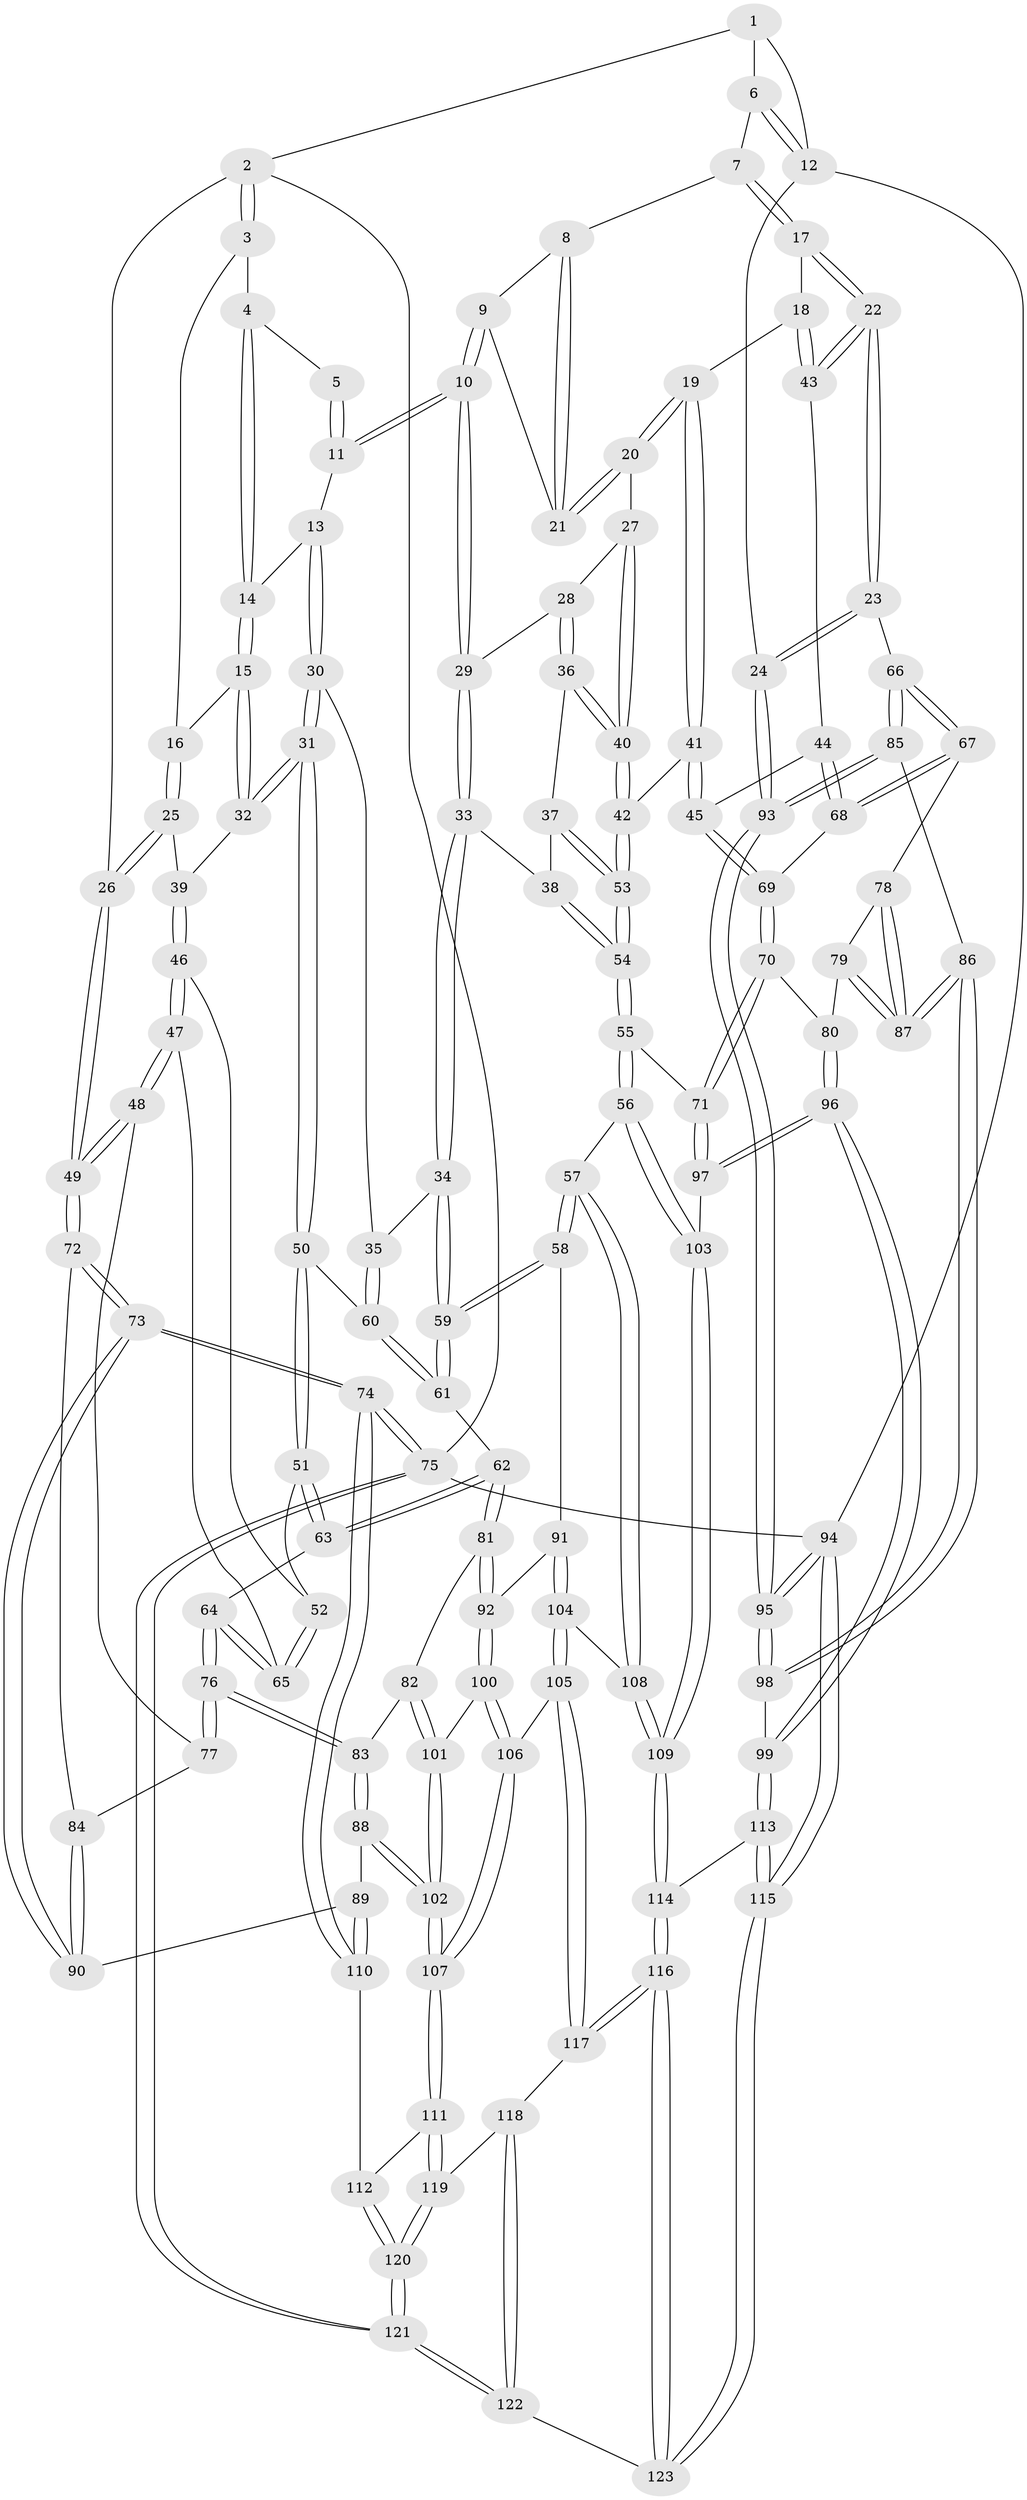 // coarse degree distribution, {5: 0.08064516129032258, 4: 0.22580645161290322, 2: 0.0967741935483871, 3: 0.5645161290322581, 6: 0.03225806451612903}
// Generated by graph-tools (version 1.1) at 2025/54/03/04/25 22:54:33]
// undirected, 123 vertices, 304 edges
graph export_dot {
  node [color=gray90,style=filled];
  1 [pos="+0.7413519841394454+0"];
  2 [pos="+0+0"];
  3 [pos="+0+0"];
  4 [pos="+0.1357945117750625+0"];
  5 [pos="+0.4720799117417205+0"];
  6 [pos="+0.7639039998820994+0"];
  7 [pos="+0.7644352133234134+0.05947133754581097"];
  8 [pos="+0.7222300305059892+0.0945407305162049"];
  9 [pos="+0.5741455287333629+0.171178105727315"];
  10 [pos="+0.5123795351027465+0.18833511024975474"];
  11 [pos="+0.48620623950505965+0.1697139327721171"];
  12 [pos="+1+0.2537919935501237"];
  13 [pos="+0.3765887222046514+0.20474314302512606"];
  14 [pos="+0.3259923864769904+0.18306582924402032"];
  15 [pos="+0.2088321443700637+0.25079311043920405"];
  16 [pos="+0.14905323799752115+0.1710577906215377"];
  17 [pos="+0.7769921929773643+0.07957008494404645"];
  18 [pos="+0.7565195242270838+0.294655450469383"];
  19 [pos="+0.7503889239266347+0.29772649002756363"];
  20 [pos="+0.6799356898877527+0.28116103166480033"];
  21 [pos="+0.6736771011259155+0.24305121687340592"];
  22 [pos="+1+0.32501742252894844"];
  23 [pos="+1+0.34015822295057846"];
  24 [pos="+1+0.34013134363172215"];
  25 [pos="+0.05904680704371628+0.28787181901007697"];
  26 [pos="+0+0.010286191868294239"];
  27 [pos="+0.6539455288226788+0.2924776006881737"];
  28 [pos="+0.5622276375473436+0.25662653377315453"];
  29 [pos="+0.5145182854999041+0.1952474460792753"];
  30 [pos="+0.3679879787899024+0.2764763409378559"];
  31 [pos="+0.24753166950735597+0.3759147798277482"];
  32 [pos="+0.19643580230437918+0.3080210118858999"];
  33 [pos="+0.46431460155275545+0.37464756810787625"];
  34 [pos="+0.42994355206451473+0.38202065518082257"];
  35 [pos="+0.4287128401845656+0.3819636184884576"];
  36 [pos="+0.565002572900788+0.36611310124105295"];
  37 [pos="+0.5476232231895782+0.37588062216336415"];
  38 [pos="+0.4775458723092502+0.3798476410943531"];
  39 [pos="+0.09336498682959019+0.3238052198732722"];
  40 [pos="+0.6271909319297274+0.37792259644079246"];
  41 [pos="+0.7107906261191392+0.43417439953619"];
  42 [pos="+0.6725138034030791+0.4349262359048475"];
  43 [pos="+0.9638649882851451+0.3427096533488445"];
  44 [pos="+0.9193393628176701+0.36971233240727597"];
  45 [pos="+0.7165990580285698+0.4380081739959837"];
  46 [pos="+0.06050127232144088+0.4149924457538324"];
  47 [pos="+0.031581779187240554+0.4631874960830765"];
  48 [pos="+0+0.4740477381287784"];
  49 [pos="+0+0.47052416858754165"];
  50 [pos="+0.24878757317822572+0.38172300609605786"];
  51 [pos="+0.24633454135315028+0.3902185588719052"];
  52 [pos="+0.18926462364679225+0.4073853307481035"];
  53 [pos="+0.5763791053199374+0.5309917284604198"];
  54 [pos="+0.5522657819482936+0.5706699146920763"];
  55 [pos="+0.5463788203446164+0.5885030954612107"];
  56 [pos="+0.5059657430557662+0.6155417371284572"];
  57 [pos="+0.5023611060699833+0.617229193190125"];
  58 [pos="+0.49582342323177747+0.6139112426065926"];
  59 [pos="+0.49562183606396465+0.6137818385454415"];
  60 [pos="+0.39120220893746266+0.4077151499032002"];
  61 [pos="+0.36409010957333526+0.5526501265499767"];
  62 [pos="+0.30542448672159256+0.5554042719818583"];
  63 [pos="+0.24425801761180285+0.48267365601714257"];
  64 [pos="+0.11187747205377764+0.5243884549884429"];
  65 [pos="+0.07457275525837384+0.49223885396470257"];
  66 [pos="+0.9280748159755421+0.5386208571303451"];
  67 [pos="+0.8527605394716133+0.5502117703227388"];
  68 [pos="+0.7833511822830039+0.5201351154922317"];
  69 [pos="+0.7674290748927314+0.5199446621409304"];
  70 [pos="+0.726885316795301+0.5929905856637553"];
  71 [pos="+0.6222981607876574+0.6063825010347788"];
  72 [pos="+0+0.5435375401217575"];
  73 [pos="+0+0.7564731803207452"];
  74 [pos="+0+1"];
  75 [pos="+0+1"];
  76 [pos="+0.1236113942146874+0.6240663919410051"];
  77 [pos="+0.02814677588199419+0.6010419659009745"];
  78 [pos="+0.8407379624823965+0.5957563820181113"];
  79 [pos="+0.7517178770329861+0.6195096428162506"];
  80 [pos="+0.7447100286972028+0.6171927669682109"];
  81 [pos="+0.26131163484071673+0.6227999137602183"];
  82 [pos="+0.23236672950652698+0.6345708156914759"];
  83 [pos="+0.12883275046470438+0.6384880827322098"];
  84 [pos="+0.014589261806953645+0.617880335150375"];
  85 [pos="+0.9120815009733597+0.6790782302496139"];
  86 [pos="+0.8543403827164853+0.6825400590150916"];
  87 [pos="+0.8473800361312552+0.6725993165743692"];
  88 [pos="+0.09613359545479032+0.7045048681567412"];
  89 [pos="+0.06359976207384656+0.7198222667787856"];
  90 [pos="+0.019856651580415403+0.7183668373197639"];
  91 [pos="+0.30582677037529765+0.6917464379511398"];
  92 [pos="+0.3023861858155423+0.6912891068489692"];
  93 [pos="+1+0.9142580302993017"];
  94 [pos="+1+1"];
  95 [pos="+1+0.9613049850039344"];
  96 [pos="+0.7355676681577175+0.7806261782253853"];
  97 [pos="+0.7277220921760468+0.7787666252350042"];
  98 [pos="+0.7855298670245048+0.7696910246523251"];
  99 [pos="+0.743151132195707+0.7855208585547669"];
  100 [pos="+0.2928755509738294+0.7258695214303764"];
  101 [pos="+0.22701735920918215+0.7321483864028501"];
  102 [pos="+0.1911389485883838+0.785692456657357"];
  103 [pos="+0.6871175701342018+0.7826026532319255"];
  104 [pos="+0.4657699845463646+0.7732936412115804"];
  105 [pos="+0.3899795270831552+0.8204419811974362"];
  106 [pos="+0.30816637451631634+0.8017143324632835"];
  107 [pos="+0.21101933123383784+0.8328505025933727"];
  108 [pos="+0.46941834799426696+0.7718267176573381"];
  109 [pos="+0.5399830936800637+0.8411506278194483"];
  110 [pos="+0.07171258106251503+0.8394623638292932"];
  111 [pos="+0.20364919412218854+0.8529806185743323"];
  112 [pos="+0.14223152393947416+0.8806262613287161"];
  113 [pos="+0.7491670295819003+0.8425546257624484"];
  114 [pos="+0.5744790631074076+1"];
  115 [pos="+1+1"];
  116 [pos="+0.5649000792125684+1"];
  117 [pos="+0.3837091614061489+0.845206619533433"];
  118 [pos="+0.3311584779754848+0.9665987437569419"];
  119 [pos="+0.24772188195100503+0.9244686312367282"];
  120 [pos="+0+1"];
  121 [pos="+0+1"];
  122 [pos="+0.42712985955117816+1"];
  123 [pos="+0.5631749153342697+1"];
  1 -- 2;
  1 -- 6;
  1 -- 12;
  2 -- 3;
  2 -- 3;
  2 -- 26;
  2 -- 75;
  3 -- 4;
  3 -- 16;
  4 -- 5;
  4 -- 14;
  4 -- 14;
  5 -- 11;
  5 -- 11;
  6 -- 7;
  6 -- 12;
  6 -- 12;
  7 -- 8;
  7 -- 17;
  7 -- 17;
  8 -- 9;
  8 -- 21;
  8 -- 21;
  9 -- 10;
  9 -- 10;
  9 -- 21;
  10 -- 11;
  10 -- 11;
  10 -- 29;
  10 -- 29;
  11 -- 13;
  12 -- 24;
  12 -- 94;
  13 -- 14;
  13 -- 30;
  13 -- 30;
  14 -- 15;
  14 -- 15;
  15 -- 16;
  15 -- 32;
  15 -- 32;
  16 -- 25;
  16 -- 25;
  17 -- 18;
  17 -- 22;
  17 -- 22;
  18 -- 19;
  18 -- 43;
  18 -- 43;
  19 -- 20;
  19 -- 20;
  19 -- 41;
  19 -- 41;
  20 -- 21;
  20 -- 21;
  20 -- 27;
  22 -- 23;
  22 -- 23;
  22 -- 43;
  22 -- 43;
  23 -- 24;
  23 -- 24;
  23 -- 66;
  24 -- 93;
  24 -- 93;
  25 -- 26;
  25 -- 26;
  25 -- 39;
  26 -- 49;
  26 -- 49;
  27 -- 28;
  27 -- 40;
  27 -- 40;
  28 -- 29;
  28 -- 36;
  28 -- 36;
  29 -- 33;
  29 -- 33;
  30 -- 31;
  30 -- 31;
  30 -- 35;
  31 -- 32;
  31 -- 32;
  31 -- 50;
  31 -- 50;
  32 -- 39;
  33 -- 34;
  33 -- 34;
  33 -- 38;
  34 -- 35;
  34 -- 59;
  34 -- 59;
  35 -- 60;
  35 -- 60;
  36 -- 37;
  36 -- 40;
  36 -- 40;
  37 -- 38;
  37 -- 53;
  37 -- 53;
  38 -- 54;
  38 -- 54;
  39 -- 46;
  39 -- 46;
  40 -- 42;
  40 -- 42;
  41 -- 42;
  41 -- 45;
  41 -- 45;
  42 -- 53;
  42 -- 53;
  43 -- 44;
  44 -- 45;
  44 -- 68;
  44 -- 68;
  45 -- 69;
  45 -- 69;
  46 -- 47;
  46 -- 47;
  46 -- 52;
  47 -- 48;
  47 -- 48;
  47 -- 65;
  48 -- 49;
  48 -- 49;
  48 -- 77;
  49 -- 72;
  49 -- 72;
  50 -- 51;
  50 -- 51;
  50 -- 60;
  51 -- 52;
  51 -- 63;
  51 -- 63;
  52 -- 65;
  52 -- 65;
  53 -- 54;
  53 -- 54;
  54 -- 55;
  54 -- 55;
  55 -- 56;
  55 -- 56;
  55 -- 71;
  56 -- 57;
  56 -- 103;
  56 -- 103;
  57 -- 58;
  57 -- 58;
  57 -- 108;
  57 -- 108;
  58 -- 59;
  58 -- 59;
  58 -- 91;
  59 -- 61;
  59 -- 61;
  60 -- 61;
  60 -- 61;
  61 -- 62;
  62 -- 63;
  62 -- 63;
  62 -- 81;
  62 -- 81;
  63 -- 64;
  64 -- 65;
  64 -- 65;
  64 -- 76;
  64 -- 76;
  66 -- 67;
  66 -- 67;
  66 -- 85;
  66 -- 85;
  67 -- 68;
  67 -- 68;
  67 -- 78;
  68 -- 69;
  69 -- 70;
  69 -- 70;
  70 -- 71;
  70 -- 71;
  70 -- 80;
  71 -- 97;
  71 -- 97;
  72 -- 73;
  72 -- 73;
  72 -- 84;
  73 -- 74;
  73 -- 74;
  73 -- 90;
  73 -- 90;
  74 -- 75;
  74 -- 75;
  74 -- 110;
  74 -- 110;
  75 -- 121;
  75 -- 121;
  75 -- 94;
  76 -- 77;
  76 -- 77;
  76 -- 83;
  76 -- 83;
  77 -- 84;
  78 -- 79;
  78 -- 87;
  78 -- 87;
  79 -- 80;
  79 -- 87;
  79 -- 87;
  80 -- 96;
  80 -- 96;
  81 -- 82;
  81 -- 92;
  81 -- 92;
  82 -- 83;
  82 -- 101;
  82 -- 101;
  83 -- 88;
  83 -- 88;
  84 -- 90;
  84 -- 90;
  85 -- 86;
  85 -- 93;
  85 -- 93;
  86 -- 87;
  86 -- 87;
  86 -- 98;
  86 -- 98;
  88 -- 89;
  88 -- 102;
  88 -- 102;
  89 -- 90;
  89 -- 110;
  89 -- 110;
  91 -- 92;
  91 -- 104;
  91 -- 104;
  92 -- 100;
  92 -- 100;
  93 -- 95;
  93 -- 95;
  94 -- 95;
  94 -- 95;
  94 -- 115;
  94 -- 115;
  95 -- 98;
  95 -- 98;
  96 -- 97;
  96 -- 97;
  96 -- 99;
  96 -- 99;
  97 -- 103;
  98 -- 99;
  99 -- 113;
  99 -- 113;
  100 -- 101;
  100 -- 106;
  100 -- 106;
  101 -- 102;
  101 -- 102;
  102 -- 107;
  102 -- 107;
  103 -- 109;
  103 -- 109;
  104 -- 105;
  104 -- 105;
  104 -- 108;
  105 -- 106;
  105 -- 117;
  105 -- 117;
  106 -- 107;
  106 -- 107;
  107 -- 111;
  107 -- 111;
  108 -- 109;
  108 -- 109;
  109 -- 114;
  109 -- 114;
  110 -- 112;
  111 -- 112;
  111 -- 119;
  111 -- 119;
  112 -- 120;
  112 -- 120;
  113 -- 114;
  113 -- 115;
  113 -- 115;
  114 -- 116;
  114 -- 116;
  115 -- 123;
  115 -- 123;
  116 -- 117;
  116 -- 117;
  116 -- 123;
  116 -- 123;
  117 -- 118;
  118 -- 119;
  118 -- 122;
  118 -- 122;
  119 -- 120;
  119 -- 120;
  120 -- 121;
  120 -- 121;
  121 -- 122;
  121 -- 122;
  122 -- 123;
}

